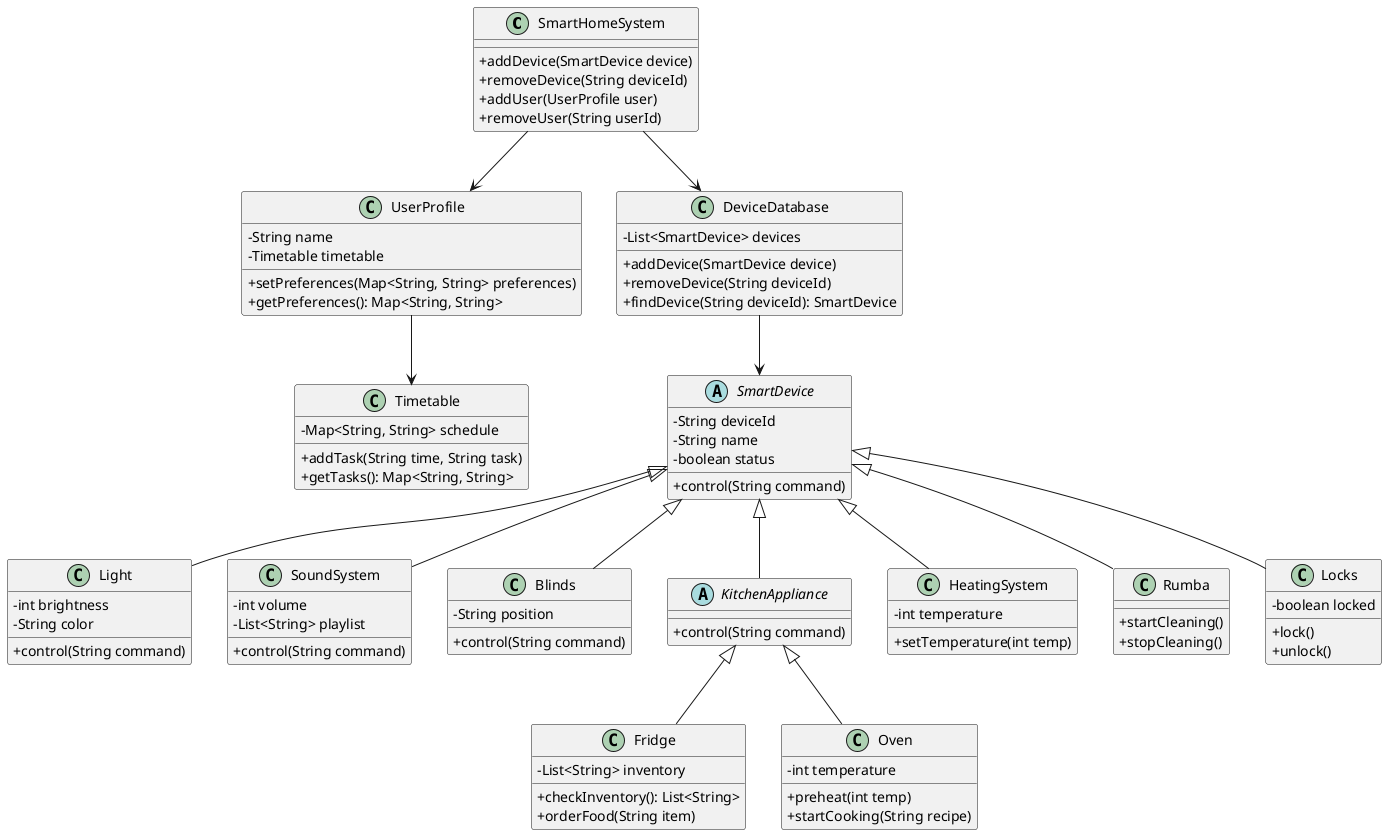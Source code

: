 @startuml
skinparam classAttributeIconSize 0

class SmartHomeSystem {
    +addDevice(SmartDevice device)
    +removeDevice(String deviceId)
    +addUser(UserProfile user)
    +removeUser(String userId)
}

class UserProfile {
    -String name
    -Timetable timetable
    +setPreferences(Map<String, String> preferences)
    +getPreferences(): Map<String, String>
}

class Timetable {
    -Map<String, String> schedule
    +addTask(String time, String task)
    +getTasks(): Map<String, String>
}

abstract class SmartDevice {
    -String deviceId
    -String name
    -boolean status
    +control(String command)
}

class DeviceDatabase {
    -List<SmartDevice> devices
    +addDevice(SmartDevice device)
    +removeDevice(String deviceId)
    +findDevice(String deviceId): SmartDevice
}

class Light {
    -int brightness
    -String color
    +control(String command)
}

class SoundSystem {
    -int volume
    -List<String> playlist
    +control(String command)
}

class Blinds {
    -String position
    +control(String command)
}

abstract class KitchenAppliance {
    +control(String command)
}

class Fridge {
    -List<String> inventory
    +checkInventory(): List<String>
    +orderFood(String item)
}

class Oven {
    -int temperature
    +preheat(int temp)
    +startCooking(String recipe)
}

class HeatingSystem {
    -int temperature
    +setTemperature(int temp)
}

class Rumba {
    +startCleaning()
    +stopCleaning()
}

class Locks {
    -boolean locked
    +lock()
    +unlock()
}

SmartHomeSystem --> DeviceDatabase
SmartHomeSystem --> UserProfile
UserProfile --> Timetable

SmartDevice <|-- Light
SmartDevice <|-- SoundSystem
SmartDevice <|-- Blinds
SmartDevice <|-- HeatingSystem
SmartDevice <|-- Rumba
SmartDevice <|-- Locks
SmartDevice <|-- KitchenAppliance

KitchenAppliance <|-- Fridge
KitchenAppliance <|-- Oven

DeviceDatabase --> SmartDevice
@enduml
